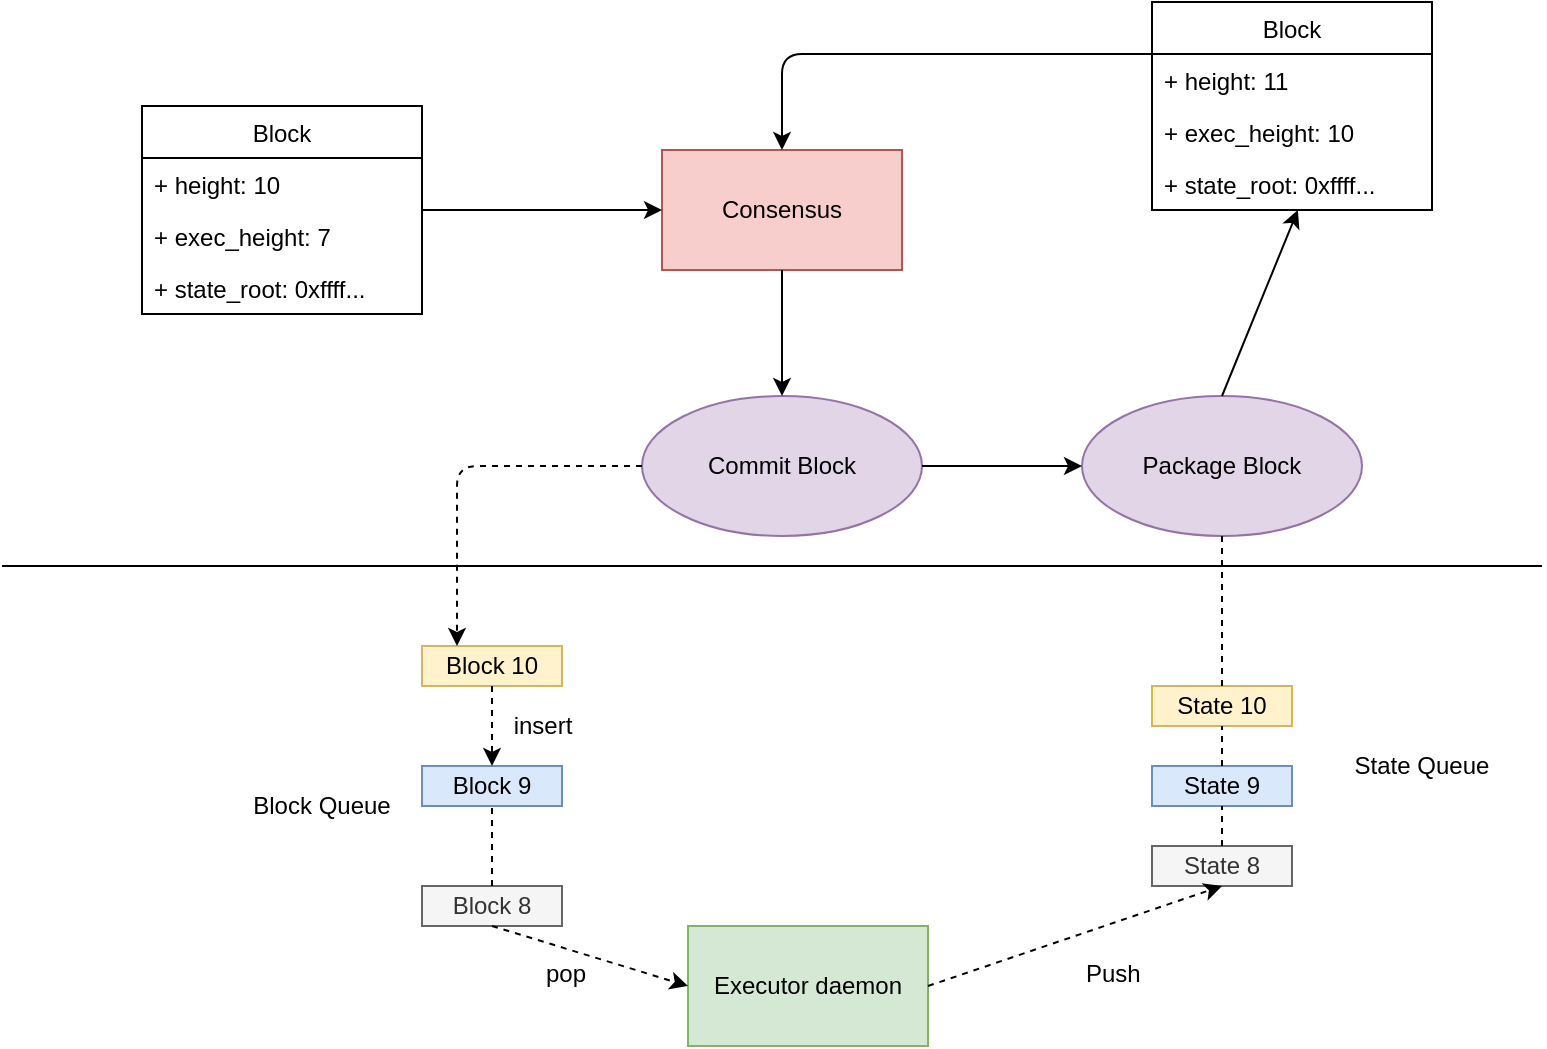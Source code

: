 <mxfile version="11.1.4" type="device"><diagram id="0-8UtJHUsic870UVwo5H" name="第 1 页"><mxGraphModel dx="1106" dy="779" grid="1" gridSize="10" guides="1" tooltips="1" connect="1" arrows="1" fold="1" page="1" pageScale="1" pageWidth="827" pageHeight="1169" math="0" shadow="0"><root><mxCell id="0"/><mxCell id="1" parent="0"/><mxCell id="3Xg873YRAMvj3JRpEacX-2" value="Block" style="swimlane;fontStyle=0;childLayout=stackLayout;horizontal=1;startSize=26;fillColor=none;horizontalStack=0;resizeParent=1;resizeParentMax=0;resizeLast=0;collapsible=1;marginBottom=0;" vertex="1" parent="1"><mxGeometry x="80" y="230" width="140" height="104" as="geometry"/></mxCell><mxCell id="3Xg873YRAMvj3JRpEacX-3" value="+ height: 10" style="text;strokeColor=none;fillColor=none;align=left;verticalAlign=top;spacingLeft=4;spacingRight=4;overflow=hidden;rotatable=0;points=[[0,0.5],[1,0.5]];portConstraint=eastwest;" vertex="1" parent="3Xg873YRAMvj3JRpEacX-2"><mxGeometry y="26" width="140" height="26" as="geometry"/></mxCell><mxCell id="3Xg873YRAMvj3JRpEacX-4" value="+ exec_height: 7" style="text;strokeColor=none;fillColor=none;align=left;verticalAlign=top;spacingLeft=4;spacingRight=4;overflow=hidden;rotatable=0;points=[[0,0.5],[1,0.5]];portConstraint=eastwest;" vertex="1" parent="3Xg873YRAMvj3JRpEacX-2"><mxGeometry y="52" width="140" height="26" as="geometry"/></mxCell><mxCell id="3Xg873YRAMvj3JRpEacX-5" value="+ state_root: 0xffff..." style="text;strokeColor=none;fillColor=none;align=left;verticalAlign=top;spacingLeft=4;spacingRight=4;overflow=hidden;rotatable=0;points=[[0,0.5],[1,0.5]];portConstraint=eastwest;" vertex="1" parent="3Xg873YRAMvj3JRpEacX-2"><mxGeometry y="78" width="140" height="26" as="geometry"/></mxCell><mxCell id="3Xg873YRAMvj3JRpEacX-7" value="Consensus" style="rounded=0;whiteSpace=wrap;html=1;fillColor=#f8cecc;strokeColor=#b85450;" vertex="1" parent="1"><mxGeometry x="340" y="252" width="120" height="60" as="geometry"/></mxCell><mxCell id="3Xg873YRAMvj3JRpEacX-8" value="Commit Block" style="ellipse;whiteSpace=wrap;html=1;fillColor=#e1d5e7;strokeColor=#9673a6;" vertex="1" parent="1"><mxGeometry x="330" y="375" width="140" height="70" as="geometry"/></mxCell><mxCell id="3Xg873YRAMvj3JRpEacX-9" value="" style="endArrow=classic;html=1;entryX=0;entryY=0.5;entryDx=0;entryDy=0;exitX=1;exitY=0;exitDx=0;exitDy=0;exitPerimeter=0;" edge="1" parent="1" source="3Xg873YRAMvj3JRpEacX-4" target="3Xg873YRAMvj3JRpEacX-7"><mxGeometry width="50" height="50" relative="1" as="geometry"><mxPoint x="250" y="275" as="sourcePoint"/><mxPoint x="320" y="290" as="targetPoint"/></mxGeometry></mxCell><mxCell id="3Xg873YRAMvj3JRpEacX-10" value="" style="endArrow=classic;html=1;exitX=0.5;exitY=1;exitDx=0;exitDy=0;" edge="1" parent="1" source="3Xg873YRAMvj3JRpEacX-7" target="3Xg873YRAMvj3JRpEacX-8"><mxGeometry width="50" height="50" relative="1" as="geometry"><mxPoint x="510" y="400" as="sourcePoint"/><mxPoint x="560" y="350" as="targetPoint"/></mxGeometry></mxCell><mxCell id="3Xg873YRAMvj3JRpEacX-12" value="Block 8" style="rounded=0;whiteSpace=wrap;html=1;fillColor=#f5f5f5;strokeColor=#666666;fontColor=#333333;" vertex="1" parent="1"><mxGeometry x="220" y="620" width="70" height="20" as="geometry"/></mxCell><mxCell id="3Xg873YRAMvj3JRpEacX-13" value="Block 9" style="rounded=0;whiteSpace=wrap;html=1;fillColor=#dae8fc;strokeColor=#6c8ebf;" vertex="1" parent="1"><mxGeometry x="220" y="560" width="70" height="20" as="geometry"/></mxCell><mxCell id="3Xg873YRAMvj3JRpEacX-15" value="Block 10" style="rounded=0;whiteSpace=wrap;html=1;fillColor=#fff2cc;strokeColor=#d6b656;" vertex="1" parent="1"><mxGeometry x="220" y="500" width="70" height="20" as="geometry"/></mxCell><mxCell id="3Xg873YRAMvj3JRpEacX-16" value="Block Queue" style="text;html=1;strokeColor=none;fillColor=none;align=center;verticalAlign=middle;whiteSpace=wrap;rounded=0;" vertex="1" parent="1"><mxGeometry x="130" y="570" width="80" height="20" as="geometry"/></mxCell><mxCell id="3Xg873YRAMvj3JRpEacX-21" value="" style="endArrow=classic;html=1;entryX=0.25;entryY=0;entryDx=0;entryDy=0;exitX=0;exitY=0.5;exitDx=0;exitDy=0;edgeStyle=orthogonalEdgeStyle;dashed=1;" edge="1" parent="1" source="3Xg873YRAMvj3JRpEacX-8" target="3Xg873YRAMvj3JRpEacX-15"><mxGeometry width="50" height="50" relative="1" as="geometry"><mxPoint x="330" y="570" as="sourcePoint"/><mxPoint x="380" y="520" as="targetPoint"/></mxGeometry></mxCell><mxCell id="3Xg873YRAMvj3JRpEacX-22" value="" style="endArrow=classic;dashed=1;html=1;exitX=0.5;exitY=1;exitDx=0;exitDy=0;entryX=0.5;entryY=0;entryDx=0;entryDy=0;startArrow=none;startFill=0;endFill=1;" edge="1" parent="1" source="3Xg873YRAMvj3JRpEacX-15" target="3Xg873YRAMvj3JRpEacX-13"><mxGeometry width="50" height="50" relative="1" as="geometry"><mxPoint x="310" y="590" as="sourcePoint"/><mxPoint x="360" y="540" as="targetPoint"/></mxGeometry></mxCell><mxCell id="3Xg873YRAMvj3JRpEacX-23" value="insert" style="text;html=1;resizable=0;points=[];align=center;verticalAlign=middle;labelBackgroundColor=#ffffff;" vertex="1" connectable="0" parent="3Xg873YRAMvj3JRpEacX-22"><mxGeometry x="-0.4" y="-1" relative="1" as="geometry"><mxPoint x="26" y="8" as="offset"/></mxGeometry></mxCell><mxCell id="3Xg873YRAMvj3JRpEacX-24" value="Executor&amp;nbsp;daemon" style="rounded=0;whiteSpace=wrap;html=1;fillColor=#d5e8d4;strokeColor=#82b366;" vertex="1" parent="1"><mxGeometry x="353" y="640" width="120" height="60" as="geometry"/></mxCell><mxCell id="3Xg873YRAMvj3JRpEacX-25" value="" style="endArrow=classic;dashed=1;html=1;exitX=0.5;exitY=1;exitDx=0;exitDy=0;entryX=0;entryY=0.5;entryDx=0;entryDy=0;startArrow=none;startFill=0;endFill=1;" edge="1" parent="1" source="3Xg873YRAMvj3JRpEacX-12" target="3Xg873YRAMvj3JRpEacX-24"><mxGeometry width="50" height="50" relative="1" as="geometry"><mxPoint x="280" y="710" as="sourcePoint"/><mxPoint x="330" y="660" as="targetPoint"/></mxGeometry></mxCell><mxCell id="3Xg873YRAMvj3JRpEacX-27" value="pop&lt;br&gt;" style="text;html=1;resizable=0;points=[];autosize=1;align=left;verticalAlign=top;spacingTop=-4;" vertex="1" parent="1"><mxGeometry x="280" y="654" width="40" height="20" as="geometry"/></mxCell><mxCell id="3Xg873YRAMvj3JRpEacX-28" value="" style="endArrow=none;dashed=1;html=1;entryX=0.5;entryY=1;entryDx=0;entryDy=0;exitX=0.5;exitY=0;exitDx=0;exitDy=0;" edge="1" parent="1" source="3Xg873YRAMvj3JRpEacX-12" target="3Xg873YRAMvj3JRpEacX-13"><mxGeometry width="50" height="50" relative="1" as="geometry"><mxPoint x="290" y="640" as="sourcePoint"/><mxPoint x="340" y="590" as="targetPoint"/></mxGeometry></mxCell><mxCell id="3Xg873YRAMvj3JRpEacX-29" value="State 8" style="rounded=0;whiteSpace=wrap;html=1;fillColor=#f5f5f5;strokeColor=#666666;fontColor=#333333;" vertex="1" parent="1"><mxGeometry x="585" y="600" width="70" height="20" as="geometry"/></mxCell><mxCell id="3Xg873YRAMvj3JRpEacX-32" value="State 9" style="rounded=0;whiteSpace=wrap;html=1;fillColor=#dae8fc;strokeColor=#6c8ebf;" vertex="1" parent="1"><mxGeometry x="585" y="560" width="70" height="20" as="geometry"/></mxCell><mxCell id="3Xg873YRAMvj3JRpEacX-36" value="State 10" style="rounded=0;whiteSpace=wrap;html=1;fillColor=#fff2cc;strokeColor=#d6b656;" vertex="1" parent="1"><mxGeometry x="585" y="520" width="70" height="20" as="geometry"/></mxCell><mxCell id="3Xg873YRAMvj3JRpEacX-37" value="" style="endArrow=classic;dashed=1;html=1;exitX=1;exitY=0.5;exitDx=0;exitDy=0;entryX=0.5;entryY=1;entryDx=0;entryDy=0;endFill=1;" edge="1" parent="1" source="3Xg873YRAMvj3JRpEacX-24" target="3Xg873YRAMvj3JRpEacX-29"><mxGeometry width="50" height="50" relative="1" as="geometry"><mxPoint x="510" y="700" as="sourcePoint"/><mxPoint x="560" y="650" as="targetPoint"/></mxGeometry></mxCell><mxCell id="3Xg873YRAMvj3JRpEacX-38" value="" style="endArrow=none;dashed=1;html=1;entryX=0.5;entryY=1;entryDx=0;entryDy=0;exitX=0.5;exitY=0;exitDx=0;exitDy=0;" edge="1" parent="1" source="3Xg873YRAMvj3JRpEacX-29" target="3Xg873YRAMvj3JRpEacX-32"><mxGeometry width="50" height="50" relative="1" as="geometry"><mxPoint x="685" y="700" as="sourcePoint"/><mxPoint x="735" y="650" as="targetPoint"/></mxGeometry></mxCell><mxCell id="3Xg873YRAMvj3JRpEacX-39" value="" style="endArrow=none;dashed=1;html=1;entryX=0.5;entryY=1;entryDx=0;entryDy=0;exitX=0.5;exitY=0;exitDx=0;exitDy=0;" edge="1" parent="1" source="3Xg873YRAMvj3JRpEacX-32" target="3Xg873YRAMvj3JRpEacX-36"><mxGeometry width="50" height="50" relative="1" as="geometry"><mxPoint x="685" y="670" as="sourcePoint"/><mxPoint x="735" y="620" as="targetPoint"/></mxGeometry></mxCell><mxCell id="3Xg873YRAMvj3JRpEacX-40" value="Package Block" style="ellipse;whiteSpace=wrap;html=1;fillColor=#e1d5e7;strokeColor=#9673a6;" vertex="1" parent="1"><mxGeometry x="550" y="375" width="140" height="70" as="geometry"/></mxCell><mxCell id="3Xg873YRAMvj3JRpEacX-41" value="Block" style="swimlane;fontStyle=0;childLayout=stackLayout;horizontal=1;startSize=26;fillColor=none;horizontalStack=0;resizeParent=1;resizeParentMax=0;resizeLast=0;collapsible=1;marginBottom=0;" vertex="1" parent="1"><mxGeometry x="585" y="178" width="140" height="104" as="geometry"/></mxCell><mxCell id="3Xg873YRAMvj3JRpEacX-42" value="+ height: 11" style="text;strokeColor=none;fillColor=none;align=left;verticalAlign=top;spacingLeft=4;spacingRight=4;overflow=hidden;rotatable=0;points=[[0,0.5],[1,0.5]];portConstraint=eastwest;" vertex="1" parent="3Xg873YRAMvj3JRpEacX-41"><mxGeometry y="26" width="140" height="26" as="geometry"/></mxCell><mxCell id="3Xg873YRAMvj3JRpEacX-43" value="+ exec_height: 10" style="text;strokeColor=none;fillColor=none;align=left;verticalAlign=top;spacingLeft=4;spacingRight=4;overflow=hidden;rotatable=0;points=[[0,0.5],[1,0.5]];portConstraint=eastwest;" vertex="1" parent="3Xg873YRAMvj3JRpEacX-41"><mxGeometry y="52" width="140" height="26" as="geometry"/></mxCell><mxCell id="3Xg873YRAMvj3JRpEacX-44" value="+ state_root: 0xffff..." style="text;strokeColor=none;fillColor=none;align=left;verticalAlign=top;spacingLeft=4;spacingRight=4;overflow=hidden;rotatable=0;points=[[0,0.5],[1,0.5]];portConstraint=eastwest;" vertex="1" parent="3Xg873YRAMvj3JRpEacX-41"><mxGeometry y="78" width="140" height="26" as="geometry"/></mxCell><mxCell id="3Xg873YRAMvj3JRpEacX-46" value="" style="endArrow=classic;html=1;exitX=0.5;exitY=0;exitDx=0;exitDy=0;entryX=0.521;entryY=1;entryDx=0;entryDy=0;entryPerimeter=0;" edge="1" parent="1" source="3Xg873YRAMvj3JRpEacX-40" target="3Xg873YRAMvj3JRpEacX-44"><mxGeometry width="50" height="50" relative="1" as="geometry"><mxPoint x="710" y="390" as="sourcePoint"/><mxPoint x="760" y="340" as="targetPoint"/></mxGeometry></mxCell><mxCell id="3Xg873YRAMvj3JRpEacX-47" value="" style="endArrow=none;dashed=1;html=1;exitX=0.5;exitY=0;exitDx=0;exitDy=0;entryX=0.5;entryY=1;entryDx=0;entryDy=0;" edge="1" parent="1" source="3Xg873YRAMvj3JRpEacX-36" target="3Xg873YRAMvj3JRpEacX-40"><mxGeometry width="50" height="50" relative="1" as="geometry"><mxPoint x="680" y="510" as="sourcePoint"/><mxPoint x="730" y="460" as="targetPoint"/></mxGeometry></mxCell><mxCell id="3Xg873YRAMvj3JRpEacX-49" value="" style="endArrow=classic;html=1;exitX=1;exitY=0.5;exitDx=0;exitDy=0;entryX=0;entryY=0.5;entryDx=0;entryDy=0;" edge="1" parent="1" source="3Xg873YRAMvj3JRpEacX-8" target="3Xg873YRAMvj3JRpEacX-40"><mxGeometry width="50" height="50" relative="1" as="geometry"><mxPoint x="500" y="460" as="sourcePoint"/><mxPoint x="530" y="405" as="targetPoint"/></mxGeometry></mxCell><mxCell id="3Xg873YRAMvj3JRpEacX-50" value="" style="endArrow=none;html=1;" edge="1" parent="1"><mxGeometry width="50" height="50" relative="1" as="geometry"><mxPoint x="10" y="460" as="sourcePoint"/><mxPoint x="780" y="460" as="targetPoint"/></mxGeometry></mxCell><mxCell id="3Xg873YRAMvj3JRpEacX-51" value="State Queue" style="text;html=1;strokeColor=none;fillColor=none;align=center;verticalAlign=middle;whiteSpace=wrap;rounded=0;" vertex="1" parent="1"><mxGeometry x="680" y="550" width="80" height="20" as="geometry"/></mxCell><mxCell id="3Xg873YRAMvj3JRpEacX-52" value="" style="endArrow=classic;html=1;exitX=0;exitY=0.25;exitDx=0;exitDy=0;edgeStyle=orthogonalEdgeStyle;entryX=0.5;entryY=0;entryDx=0;entryDy=0;" edge="1" parent="1" source="3Xg873YRAMvj3JRpEacX-41" target="3Xg873YRAMvj3JRpEacX-7"><mxGeometry width="50" height="50" relative="1" as="geometry"><mxPoint x="590" y="150" as="sourcePoint"/><mxPoint x="400" y="170" as="targetPoint"/></mxGeometry></mxCell><mxCell id="3Xg873YRAMvj3JRpEacX-53" value="Push" style="text;html=1;resizable=0;points=[];autosize=1;align=left;verticalAlign=top;spacingTop=-4;" vertex="1" parent="1"><mxGeometry x="550" y="654" width="40" height="20" as="geometry"/></mxCell></root></mxGraphModel></diagram></mxfile>